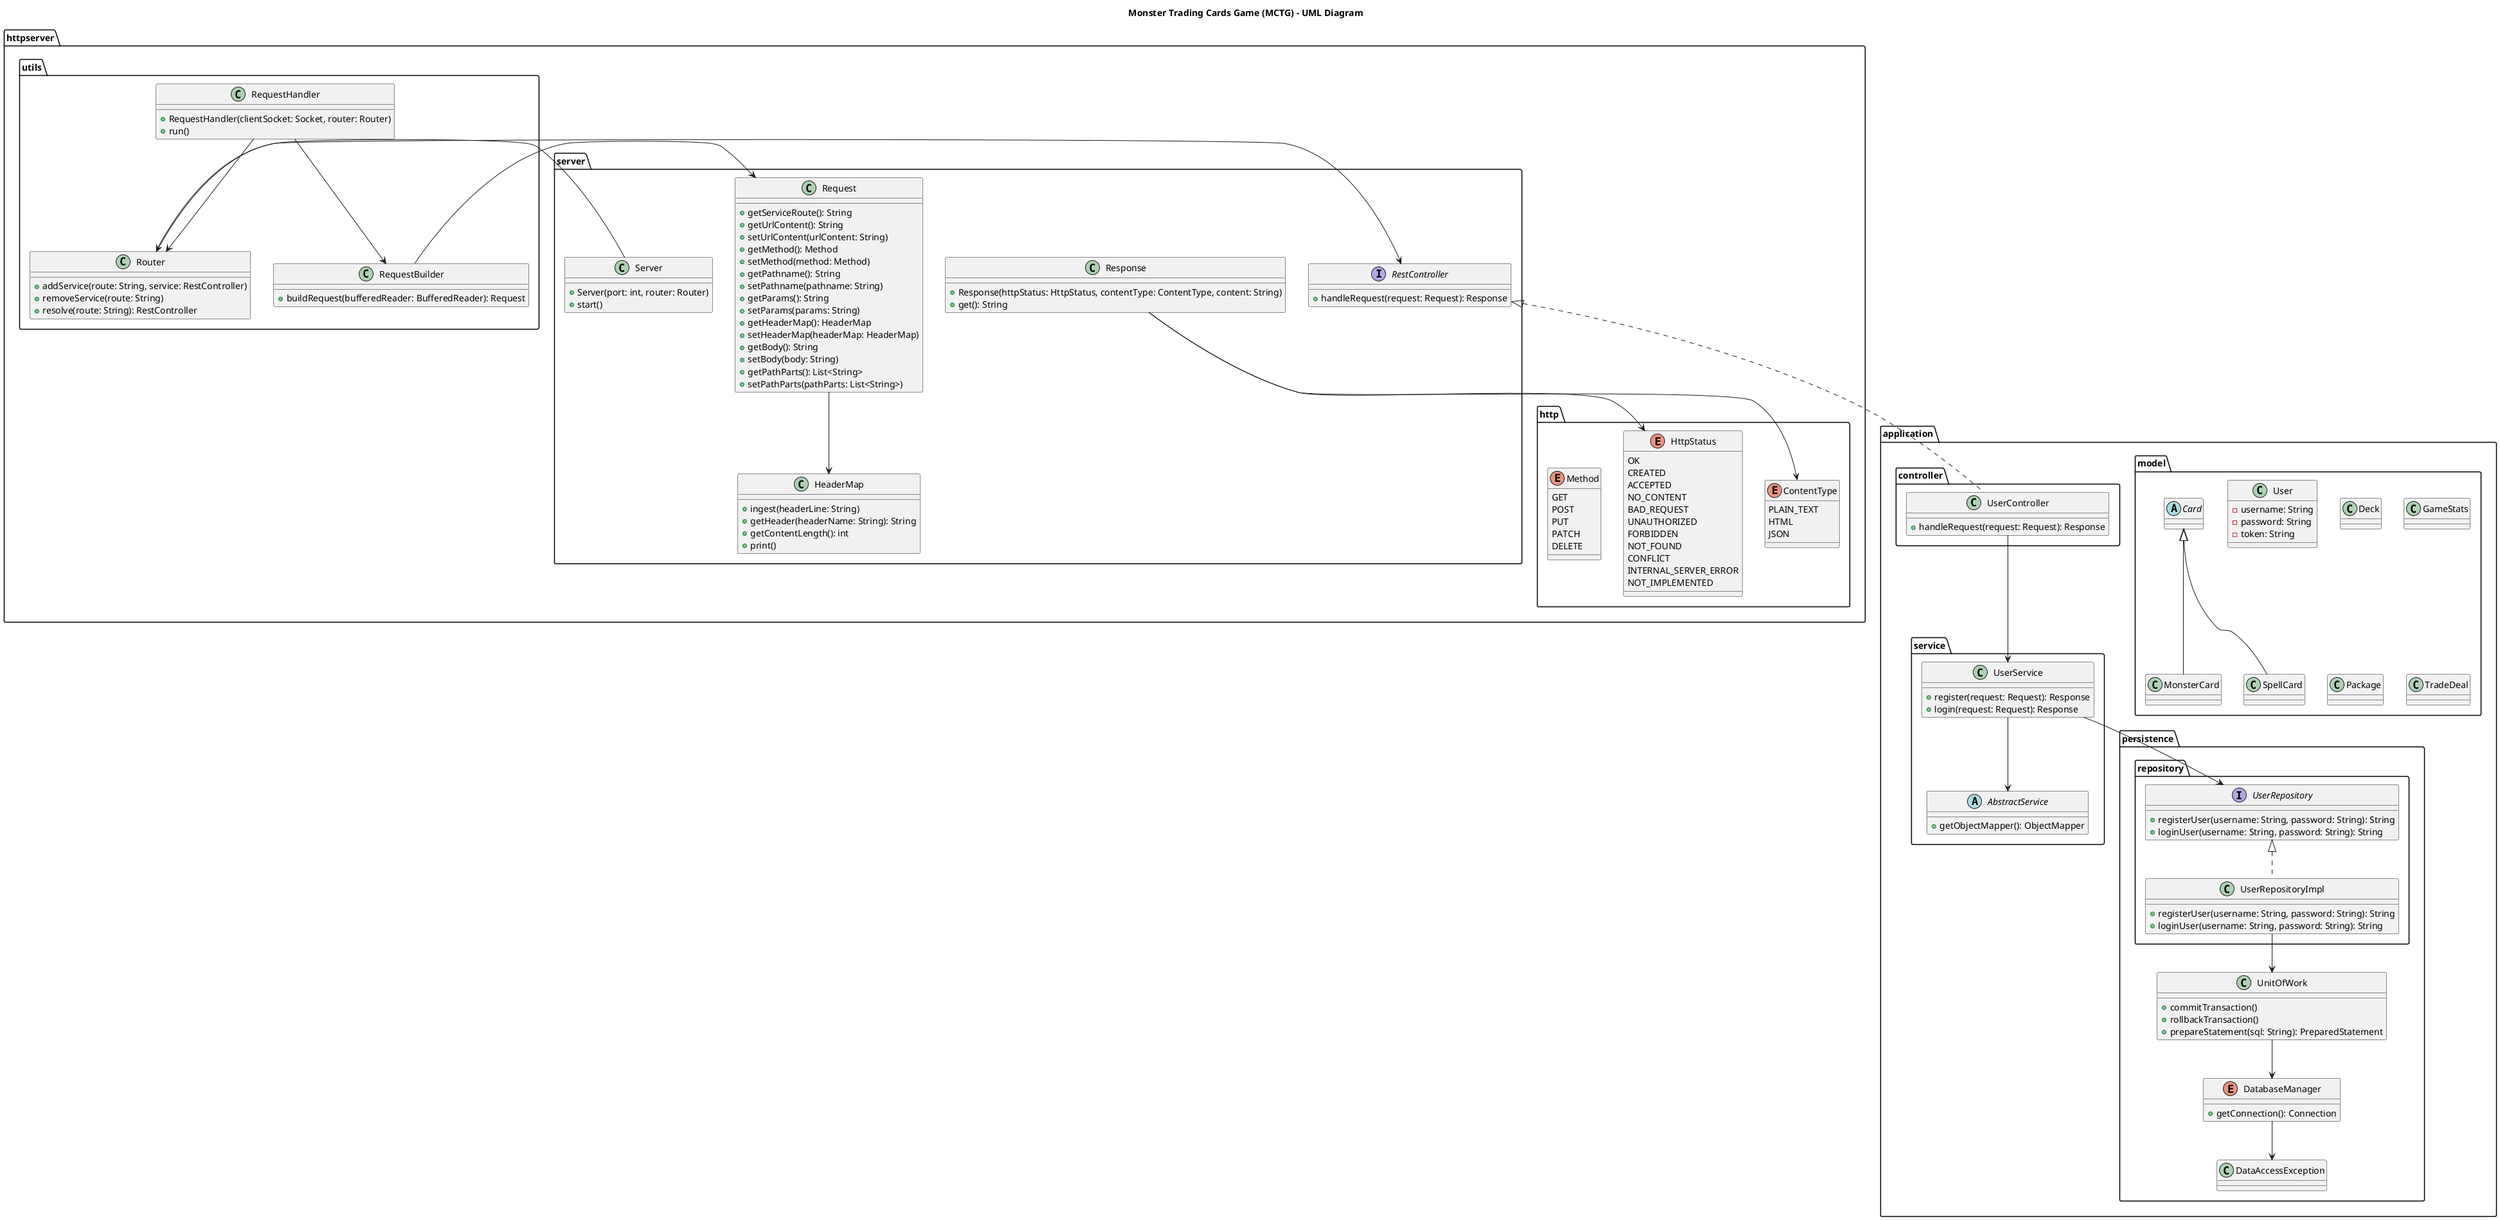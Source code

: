 @startuml
title Monster Trading Cards Game (MCTG) - UML Diagram

package "httpserver" {
    package "http" {
        enum ContentType {
            PLAIN_TEXT
            HTML
            JSON
        }
        enum HttpStatus {
            OK
            CREATED
            ACCEPTED
            NO_CONTENT
            BAD_REQUEST
            UNAUTHORIZED
            FORBIDDEN
            NOT_FOUND
            CONFLICT
            INTERNAL_SERVER_ERROR
            NOT_IMPLEMENTED
        }
        enum Method {
            GET
            POST
            PUT
            PATCH
            DELETE
        }
    }

    package "server" {
        class HeaderMap {
            +ingest(headerLine: String)
            +getHeader(headerName: String): String
            +getContentLength(): int
            +print()
        }

        class Request {
            +getServiceRoute(): String
            +getUrlContent(): String
            +setUrlContent(urlContent: String)
            +getMethod(): Method
            +setMethod(method: Method)
            +getPathname(): String
            +setPathname(pathname: String)
            +getParams(): String
            +setParams(params: String)
            +getHeaderMap(): HeaderMap
            +setHeaderMap(headerMap: HeaderMap)
            +getBody(): String
            +setBody(body: String)
            +getPathParts(): List<String>
            +setPathParts(pathParts: List<String>)
        }

        class Response {
            +Response(httpStatus: HttpStatus, contentType: ContentType, content: String)
            +get(): String
        }

        class Server {
            +Server(port: int, router: Router)
            +start()
        }

        interface RestController {
            +handleRequest(request: Request): Response
        }
    }

    package "utils" {
        class RequestBuilder {
            +buildRequest(bufferedReader: BufferedReader): Request
        }

        class RequestHandler {
            +RequestHandler(clientSocket: Socket, router: Router)
            +run()
        }

        class Router {
            +addService(route: String, service: RestController)
            +removeService(route: String)
            +resolve(route: String): RestController
        }
    }
}

package "application" {
    package "model" {
        class User {
            - username: String
            - password: String
            - token: String
        }

        abstract class Card {
        }

        class MonsterCard extends Card {
        }

        class SpellCard extends Card {
        }

        class Deck {
        }

        class GameStats {
        }

        class Package {
        }

        class TradeDeal {
        }
    }

    package "controller" {
        class UserController {
            +handleRequest(request: Request): Response
        }
    }

    package "service" {
        abstract class AbstractService {
            +getObjectMapper(): ObjectMapper
        }
        class UserService {
            +register(request: Request): Response
            +login(request: Request): Response
        }
    }

    package "persistence" {
        package "repository" {
            interface UserRepository {
                +registerUser(username: String, password: String): String
                +loginUser(username: String, password: String): String
            }

            class UserRepositoryImpl {
                +registerUser(username: String, password: String): String
                +loginUser(username: String, password: String): String
            }
        }

        class DataAccessException {
        }

        class UnitOfWork {
            +commitTransaction()
            +rollbackTransaction()
            +prepareStatement(sql: String): PreparedStatement
        }

        enum DatabaseManager {
            +getConnection(): Connection
        }
    }
}

' Relationships
Router -> RestController
RestController <|.. UserController
Server --> Router
RequestHandler --> RequestBuilder
RequestHandler --> Router
RequestBuilder --> Request
Request --> HeaderMap
Response --> HttpStatus
Response --> ContentType
UserController --> UserService
UserService --> AbstractService
UserService --> UserRepository
UserRepository <|.. UserRepositoryImpl
UserRepositoryImpl --> UnitOfWork
UnitOfWork --> DatabaseManager
DatabaseManager --> DataAccessException

@enduml
